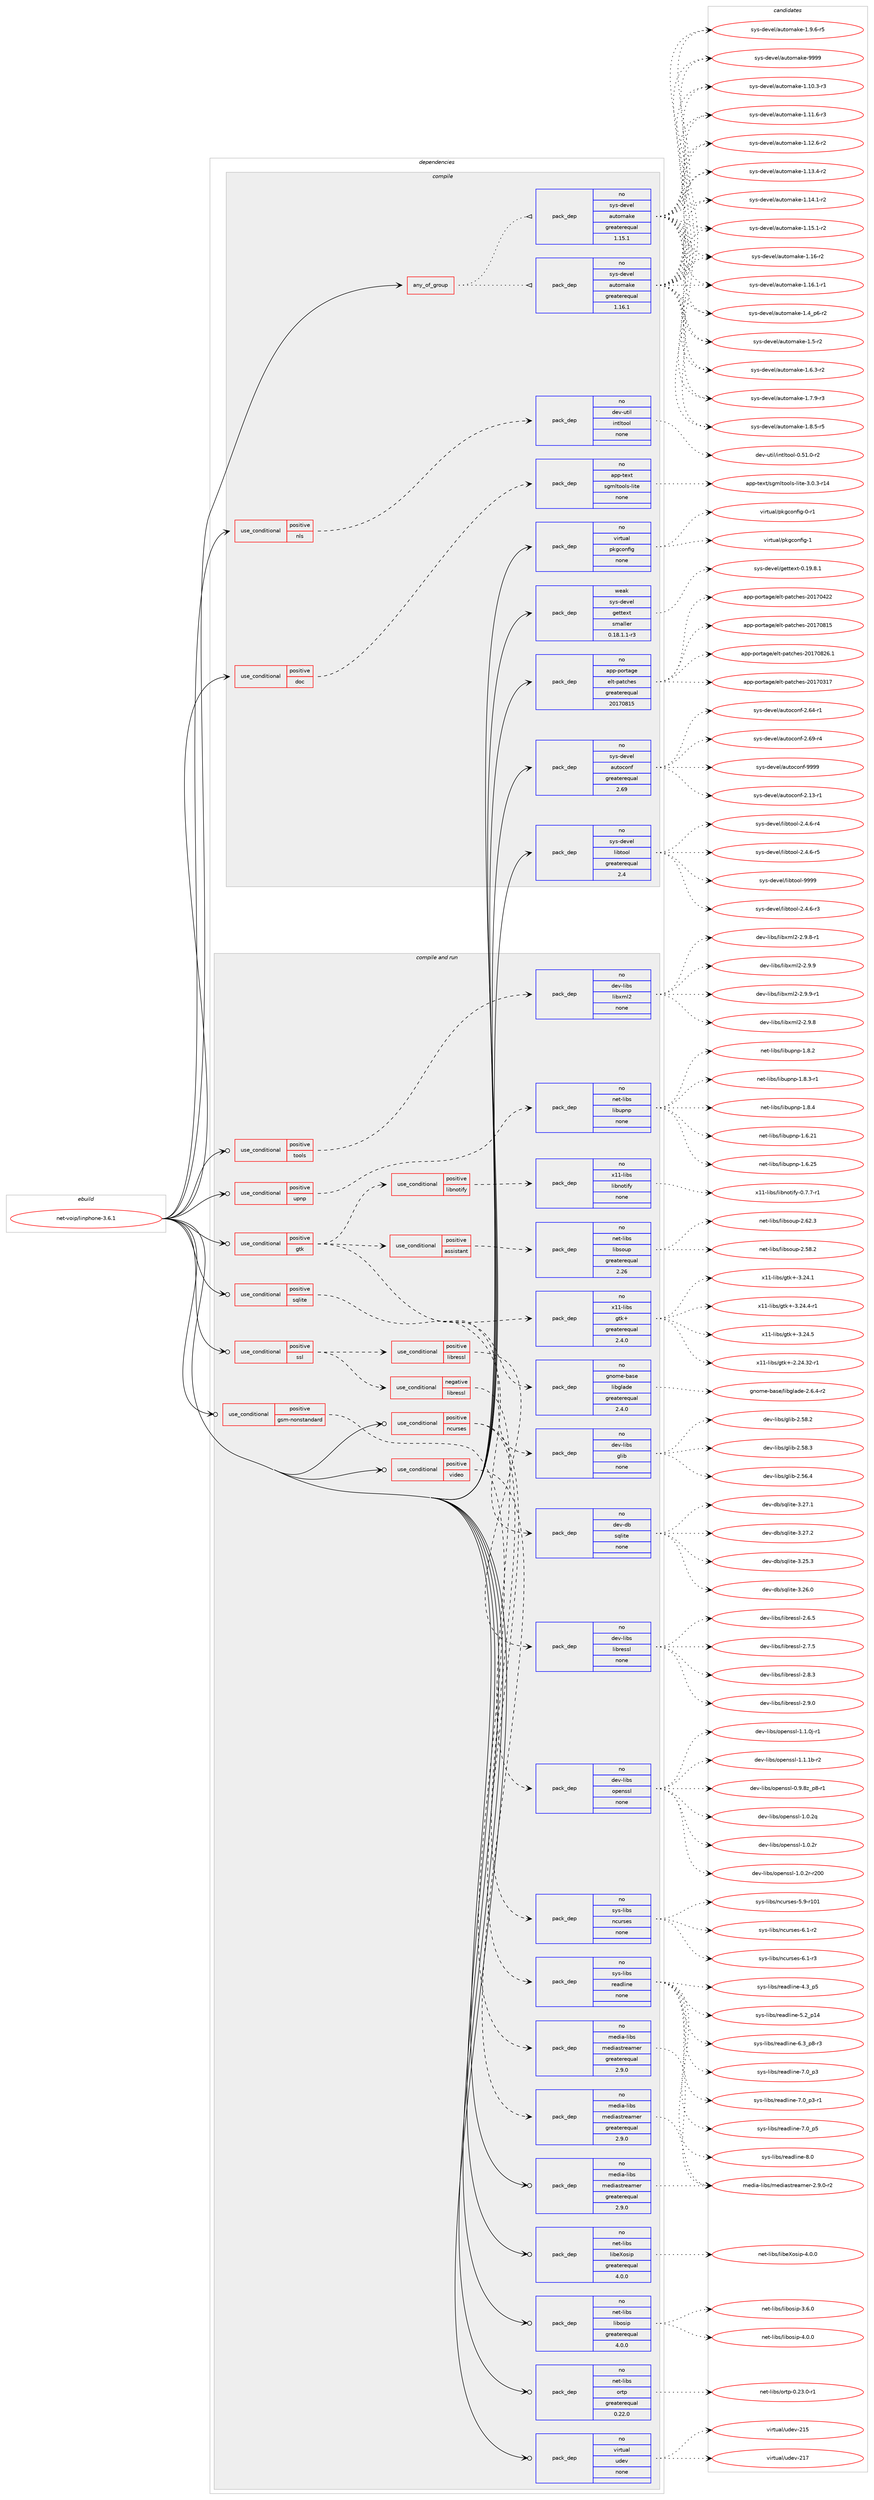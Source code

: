 digraph prolog {

# *************
# Graph options
# *************

newrank=true;
concentrate=true;
compound=true;
graph [rankdir=LR,fontname=Helvetica,fontsize=10,ranksep=1.5];#, ranksep=2.5, nodesep=0.2];
edge  [arrowhead=vee];
node  [fontname=Helvetica,fontsize=10];

# **********
# The ebuild
# **********

subgraph cluster_leftcol {
color=gray;
rank=same;
label=<<i>ebuild</i>>;
id [label="net-voip/linphone-3.6.1", color=red, width=4, href="../net-voip/linphone-3.6.1.svg"];
}

# ****************
# The dependencies
# ****************

subgraph cluster_midcol {
color=gray;
label=<<i>dependencies</i>>;
subgraph cluster_compile {
fillcolor="#eeeeee";
style=filled;
label=<<i>compile</i>>;
subgraph any26611 {
dependency1678112 [label=<<TABLE BORDER="0" CELLBORDER="1" CELLSPACING="0" CELLPADDING="4"><TR><TD CELLPADDING="10">any_of_group</TD></TR></TABLE>>, shape=none, color=red];subgraph pack1200004 {
dependency1678113 [label=<<TABLE BORDER="0" CELLBORDER="1" CELLSPACING="0" CELLPADDING="4" WIDTH="220"><TR><TD ROWSPAN="6" CELLPADDING="30">pack_dep</TD></TR><TR><TD WIDTH="110">no</TD></TR><TR><TD>sys-devel</TD></TR><TR><TD>automake</TD></TR><TR><TD>greaterequal</TD></TR><TR><TD>1.16.1</TD></TR></TABLE>>, shape=none, color=blue];
}
dependency1678112:e -> dependency1678113:w [weight=20,style="dotted",arrowhead="oinv"];
subgraph pack1200005 {
dependency1678114 [label=<<TABLE BORDER="0" CELLBORDER="1" CELLSPACING="0" CELLPADDING="4" WIDTH="220"><TR><TD ROWSPAN="6" CELLPADDING="30">pack_dep</TD></TR><TR><TD WIDTH="110">no</TD></TR><TR><TD>sys-devel</TD></TR><TR><TD>automake</TD></TR><TR><TD>greaterequal</TD></TR><TR><TD>1.15.1</TD></TR></TABLE>>, shape=none, color=blue];
}
dependency1678112:e -> dependency1678114:w [weight=20,style="dotted",arrowhead="oinv"];
}
id:e -> dependency1678112:w [weight=20,style="solid",arrowhead="vee"];
subgraph cond450664 {
dependency1678115 [label=<<TABLE BORDER="0" CELLBORDER="1" CELLSPACING="0" CELLPADDING="4"><TR><TD ROWSPAN="3" CELLPADDING="10">use_conditional</TD></TR><TR><TD>positive</TD></TR><TR><TD>doc</TD></TR></TABLE>>, shape=none, color=red];
subgraph pack1200006 {
dependency1678116 [label=<<TABLE BORDER="0" CELLBORDER="1" CELLSPACING="0" CELLPADDING="4" WIDTH="220"><TR><TD ROWSPAN="6" CELLPADDING="30">pack_dep</TD></TR><TR><TD WIDTH="110">no</TD></TR><TR><TD>app-text</TD></TR><TR><TD>sgmltools-lite</TD></TR><TR><TD>none</TD></TR><TR><TD></TD></TR></TABLE>>, shape=none, color=blue];
}
dependency1678115:e -> dependency1678116:w [weight=20,style="dashed",arrowhead="vee"];
}
id:e -> dependency1678115:w [weight=20,style="solid",arrowhead="vee"];
subgraph cond450665 {
dependency1678117 [label=<<TABLE BORDER="0" CELLBORDER="1" CELLSPACING="0" CELLPADDING="4"><TR><TD ROWSPAN="3" CELLPADDING="10">use_conditional</TD></TR><TR><TD>positive</TD></TR><TR><TD>nls</TD></TR></TABLE>>, shape=none, color=red];
subgraph pack1200007 {
dependency1678118 [label=<<TABLE BORDER="0" CELLBORDER="1" CELLSPACING="0" CELLPADDING="4" WIDTH="220"><TR><TD ROWSPAN="6" CELLPADDING="30">pack_dep</TD></TR><TR><TD WIDTH="110">no</TD></TR><TR><TD>dev-util</TD></TR><TR><TD>intltool</TD></TR><TR><TD>none</TD></TR><TR><TD></TD></TR></TABLE>>, shape=none, color=blue];
}
dependency1678117:e -> dependency1678118:w [weight=20,style="dashed",arrowhead="vee"];
}
id:e -> dependency1678117:w [weight=20,style="solid",arrowhead="vee"];
subgraph pack1200008 {
dependency1678119 [label=<<TABLE BORDER="0" CELLBORDER="1" CELLSPACING="0" CELLPADDING="4" WIDTH="220"><TR><TD ROWSPAN="6" CELLPADDING="30">pack_dep</TD></TR><TR><TD WIDTH="110">no</TD></TR><TR><TD>app-portage</TD></TR><TR><TD>elt-patches</TD></TR><TR><TD>greaterequal</TD></TR><TR><TD>20170815</TD></TR></TABLE>>, shape=none, color=blue];
}
id:e -> dependency1678119:w [weight=20,style="solid",arrowhead="vee"];
subgraph pack1200009 {
dependency1678120 [label=<<TABLE BORDER="0" CELLBORDER="1" CELLSPACING="0" CELLPADDING="4" WIDTH="220"><TR><TD ROWSPAN="6" CELLPADDING="30">pack_dep</TD></TR><TR><TD WIDTH="110">no</TD></TR><TR><TD>sys-devel</TD></TR><TR><TD>autoconf</TD></TR><TR><TD>greaterequal</TD></TR><TR><TD>2.69</TD></TR></TABLE>>, shape=none, color=blue];
}
id:e -> dependency1678120:w [weight=20,style="solid",arrowhead="vee"];
subgraph pack1200010 {
dependency1678121 [label=<<TABLE BORDER="0" CELLBORDER="1" CELLSPACING="0" CELLPADDING="4" WIDTH="220"><TR><TD ROWSPAN="6" CELLPADDING="30">pack_dep</TD></TR><TR><TD WIDTH="110">no</TD></TR><TR><TD>sys-devel</TD></TR><TR><TD>libtool</TD></TR><TR><TD>greaterequal</TD></TR><TR><TD>2.4</TD></TR></TABLE>>, shape=none, color=blue];
}
id:e -> dependency1678121:w [weight=20,style="solid",arrowhead="vee"];
subgraph pack1200011 {
dependency1678122 [label=<<TABLE BORDER="0" CELLBORDER="1" CELLSPACING="0" CELLPADDING="4" WIDTH="220"><TR><TD ROWSPAN="6" CELLPADDING="30">pack_dep</TD></TR><TR><TD WIDTH="110">no</TD></TR><TR><TD>virtual</TD></TR><TR><TD>pkgconfig</TD></TR><TR><TD>none</TD></TR><TR><TD></TD></TR></TABLE>>, shape=none, color=blue];
}
id:e -> dependency1678122:w [weight=20,style="solid",arrowhead="vee"];
subgraph pack1200012 {
dependency1678123 [label=<<TABLE BORDER="0" CELLBORDER="1" CELLSPACING="0" CELLPADDING="4" WIDTH="220"><TR><TD ROWSPAN="6" CELLPADDING="30">pack_dep</TD></TR><TR><TD WIDTH="110">weak</TD></TR><TR><TD>sys-devel</TD></TR><TR><TD>gettext</TD></TR><TR><TD>smaller</TD></TR><TR><TD>0.18.1.1-r3</TD></TR></TABLE>>, shape=none, color=blue];
}
id:e -> dependency1678123:w [weight=20,style="solid",arrowhead="vee"];
}
subgraph cluster_compileandrun {
fillcolor="#eeeeee";
style=filled;
label=<<i>compile and run</i>>;
subgraph cond450666 {
dependency1678124 [label=<<TABLE BORDER="0" CELLBORDER="1" CELLSPACING="0" CELLPADDING="4"><TR><TD ROWSPAN="3" CELLPADDING="10">use_conditional</TD></TR><TR><TD>positive</TD></TR><TR><TD>gsm-nonstandard</TD></TR></TABLE>>, shape=none, color=red];
subgraph pack1200013 {
dependency1678125 [label=<<TABLE BORDER="0" CELLBORDER="1" CELLSPACING="0" CELLPADDING="4" WIDTH="220"><TR><TD ROWSPAN="6" CELLPADDING="30">pack_dep</TD></TR><TR><TD WIDTH="110">no</TD></TR><TR><TD>media-libs</TD></TR><TR><TD>mediastreamer</TD></TR><TR><TD>greaterequal</TD></TR><TR><TD>2.9.0</TD></TR></TABLE>>, shape=none, color=blue];
}
dependency1678124:e -> dependency1678125:w [weight=20,style="dashed",arrowhead="vee"];
}
id:e -> dependency1678124:w [weight=20,style="solid",arrowhead="odotvee"];
subgraph cond450667 {
dependency1678126 [label=<<TABLE BORDER="0" CELLBORDER="1" CELLSPACING="0" CELLPADDING="4"><TR><TD ROWSPAN="3" CELLPADDING="10">use_conditional</TD></TR><TR><TD>positive</TD></TR><TR><TD>gtk</TD></TR></TABLE>>, shape=none, color=red];
subgraph pack1200014 {
dependency1678127 [label=<<TABLE BORDER="0" CELLBORDER="1" CELLSPACING="0" CELLPADDING="4" WIDTH="220"><TR><TD ROWSPAN="6" CELLPADDING="30">pack_dep</TD></TR><TR><TD WIDTH="110">no</TD></TR><TR><TD>dev-libs</TD></TR><TR><TD>glib</TD></TR><TR><TD>none</TD></TR><TR><TD></TD></TR></TABLE>>, shape=none, color=blue];
}
dependency1678126:e -> dependency1678127:w [weight=20,style="dashed",arrowhead="vee"];
subgraph pack1200015 {
dependency1678128 [label=<<TABLE BORDER="0" CELLBORDER="1" CELLSPACING="0" CELLPADDING="4" WIDTH="220"><TR><TD ROWSPAN="6" CELLPADDING="30">pack_dep</TD></TR><TR><TD WIDTH="110">no</TD></TR><TR><TD>gnome-base</TD></TR><TR><TD>libglade</TD></TR><TR><TD>greaterequal</TD></TR><TR><TD>2.4.0</TD></TR></TABLE>>, shape=none, color=blue];
}
dependency1678126:e -> dependency1678128:w [weight=20,style="dashed",arrowhead="vee"];
subgraph pack1200016 {
dependency1678129 [label=<<TABLE BORDER="0" CELLBORDER="1" CELLSPACING="0" CELLPADDING="4" WIDTH="220"><TR><TD ROWSPAN="6" CELLPADDING="30">pack_dep</TD></TR><TR><TD WIDTH="110">no</TD></TR><TR><TD>x11-libs</TD></TR><TR><TD>gtk+</TD></TR><TR><TD>greaterequal</TD></TR><TR><TD>2.4.0</TD></TR></TABLE>>, shape=none, color=blue];
}
dependency1678126:e -> dependency1678129:w [weight=20,style="dashed",arrowhead="vee"];
subgraph cond450668 {
dependency1678130 [label=<<TABLE BORDER="0" CELLBORDER="1" CELLSPACING="0" CELLPADDING="4"><TR><TD ROWSPAN="3" CELLPADDING="10">use_conditional</TD></TR><TR><TD>positive</TD></TR><TR><TD>assistant</TD></TR></TABLE>>, shape=none, color=red];
subgraph pack1200017 {
dependency1678131 [label=<<TABLE BORDER="0" CELLBORDER="1" CELLSPACING="0" CELLPADDING="4" WIDTH="220"><TR><TD ROWSPAN="6" CELLPADDING="30">pack_dep</TD></TR><TR><TD WIDTH="110">no</TD></TR><TR><TD>net-libs</TD></TR><TR><TD>libsoup</TD></TR><TR><TD>greaterequal</TD></TR><TR><TD>2.26</TD></TR></TABLE>>, shape=none, color=blue];
}
dependency1678130:e -> dependency1678131:w [weight=20,style="dashed",arrowhead="vee"];
}
dependency1678126:e -> dependency1678130:w [weight=20,style="dashed",arrowhead="vee"];
subgraph cond450669 {
dependency1678132 [label=<<TABLE BORDER="0" CELLBORDER="1" CELLSPACING="0" CELLPADDING="4"><TR><TD ROWSPAN="3" CELLPADDING="10">use_conditional</TD></TR><TR><TD>positive</TD></TR><TR><TD>libnotify</TD></TR></TABLE>>, shape=none, color=red];
subgraph pack1200018 {
dependency1678133 [label=<<TABLE BORDER="0" CELLBORDER="1" CELLSPACING="0" CELLPADDING="4" WIDTH="220"><TR><TD ROWSPAN="6" CELLPADDING="30">pack_dep</TD></TR><TR><TD WIDTH="110">no</TD></TR><TR><TD>x11-libs</TD></TR><TR><TD>libnotify</TD></TR><TR><TD>none</TD></TR><TR><TD></TD></TR></TABLE>>, shape=none, color=blue];
}
dependency1678132:e -> dependency1678133:w [weight=20,style="dashed",arrowhead="vee"];
}
dependency1678126:e -> dependency1678132:w [weight=20,style="dashed",arrowhead="vee"];
}
id:e -> dependency1678126:w [weight=20,style="solid",arrowhead="odotvee"];
subgraph cond450670 {
dependency1678134 [label=<<TABLE BORDER="0" CELLBORDER="1" CELLSPACING="0" CELLPADDING="4"><TR><TD ROWSPAN="3" CELLPADDING="10">use_conditional</TD></TR><TR><TD>positive</TD></TR><TR><TD>ncurses</TD></TR></TABLE>>, shape=none, color=red];
subgraph pack1200019 {
dependency1678135 [label=<<TABLE BORDER="0" CELLBORDER="1" CELLSPACING="0" CELLPADDING="4" WIDTH="220"><TR><TD ROWSPAN="6" CELLPADDING="30">pack_dep</TD></TR><TR><TD WIDTH="110">no</TD></TR><TR><TD>sys-libs</TD></TR><TR><TD>readline</TD></TR><TR><TD>none</TD></TR><TR><TD></TD></TR></TABLE>>, shape=none, color=blue];
}
dependency1678134:e -> dependency1678135:w [weight=20,style="dashed",arrowhead="vee"];
subgraph pack1200020 {
dependency1678136 [label=<<TABLE BORDER="0" CELLBORDER="1" CELLSPACING="0" CELLPADDING="4" WIDTH="220"><TR><TD ROWSPAN="6" CELLPADDING="30">pack_dep</TD></TR><TR><TD WIDTH="110">no</TD></TR><TR><TD>sys-libs</TD></TR><TR><TD>ncurses</TD></TR><TR><TD>none</TD></TR><TR><TD></TD></TR></TABLE>>, shape=none, color=blue];
}
dependency1678134:e -> dependency1678136:w [weight=20,style="dashed",arrowhead="vee"];
}
id:e -> dependency1678134:w [weight=20,style="solid",arrowhead="odotvee"];
subgraph cond450671 {
dependency1678137 [label=<<TABLE BORDER="0" CELLBORDER="1" CELLSPACING="0" CELLPADDING="4"><TR><TD ROWSPAN="3" CELLPADDING="10">use_conditional</TD></TR><TR><TD>positive</TD></TR><TR><TD>sqlite</TD></TR></TABLE>>, shape=none, color=red];
subgraph pack1200021 {
dependency1678138 [label=<<TABLE BORDER="0" CELLBORDER="1" CELLSPACING="0" CELLPADDING="4" WIDTH="220"><TR><TD ROWSPAN="6" CELLPADDING="30">pack_dep</TD></TR><TR><TD WIDTH="110">no</TD></TR><TR><TD>dev-db</TD></TR><TR><TD>sqlite</TD></TR><TR><TD>none</TD></TR><TR><TD></TD></TR></TABLE>>, shape=none, color=blue];
}
dependency1678137:e -> dependency1678138:w [weight=20,style="dashed",arrowhead="vee"];
}
id:e -> dependency1678137:w [weight=20,style="solid",arrowhead="odotvee"];
subgraph cond450672 {
dependency1678139 [label=<<TABLE BORDER="0" CELLBORDER="1" CELLSPACING="0" CELLPADDING="4"><TR><TD ROWSPAN="3" CELLPADDING="10">use_conditional</TD></TR><TR><TD>positive</TD></TR><TR><TD>ssl</TD></TR></TABLE>>, shape=none, color=red];
subgraph cond450673 {
dependency1678140 [label=<<TABLE BORDER="0" CELLBORDER="1" CELLSPACING="0" CELLPADDING="4"><TR><TD ROWSPAN="3" CELLPADDING="10">use_conditional</TD></TR><TR><TD>positive</TD></TR><TR><TD>libressl</TD></TR></TABLE>>, shape=none, color=red];
subgraph pack1200022 {
dependency1678141 [label=<<TABLE BORDER="0" CELLBORDER="1" CELLSPACING="0" CELLPADDING="4" WIDTH="220"><TR><TD ROWSPAN="6" CELLPADDING="30">pack_dep</TD></TR><TR><TD WIDTH="110">no</TD></TR><TR><TD>dev-libs</TD></TR><TR><TD>libressl</TD></TR><TR><TD>none</TD></TR><TR><TD></TD></TR></TABLE>>, shape=none, color=blue];
}
dependency1678140:e -> dependency1678141:w [weight=20,style="dashed",arrowhead="vee"];
}
dependency1678139:e -> dependency1678140:w [weight=20,style="dashed",arrowhead="vee"];
subgraph cond450674 {
dependency1678142 [label=<<TABLE BORDER="0" CELLBORDER="1" CELLSPACING="0" CELLPADDING="4"><TR><TD ROWSPAN="3" CELLPADDING="10">use_conditional</TD></TR><TR><TD>negative</TD></TR><TR><TD>libressl</TD></TR></TABLE>>, shape=none, color=red];
subgraph pack1200023 {
dependency1678143 [label=<<TABLE BORDER="0" CELLBORDER="1" CELLSPACING="0" CELLPADDING="4" WIDTH="220"><TR><TD ROWSPAN="6" CELLPADDING="30">pack_dep</TD></TR><TR><TD WIDTH="110">no</TD></TR><TR><TD>dev-libs</TD></TR><TR><TD>openssl</TD></TR><TR><TD>none</TD></TR><TR><TD></TD></TR></TABLE>>, shape=none, color=blue];
}
dependency1678142:e -> dependency1678143:w [weight=20,style="dashed",arrowhead="vee"];
}
dependency1678139:e -> dependency1678142:w [weight=20,style="dashed",arrowhead="vee"];
}
id:e -> dependency1678139:w [weight=20,style="solid",arrowhead="odotvee"];
subgraph cond450675 {
dependency1678144 [label=<<TABLE BORDER="0" CELLBORDER="1" CELLSPACING="0" CELLPADDING="4"><TR><TD ROWSPAN="3" CELLPADDING="10">use_conditional</TD></TR><TR><TD>positive</TD></TR><TR><TD>tools</TD></TR></TABLE>>, shape=none, color=red];
subgraph pack1200024 {
dependency1678145 [label=<<TABLE BORDER="0" CELLBORDER="1" CELLSPACING="0" CELLPADDING="4" WIDTH="220"><TR><TD ROWSPAN="6" CELLPADDING="30">pack_dep</TD></TR><TR><TD WIDTH="110">no</TD></TR><TR><TD>dev-libs</TD></TR><TR><TD>libxml2</TD></TR><TR><TD>none</TD></TR><TR><TD></TD></TR></TABLE>>, shape=none, color=blue];
}
dependency1678144:e -> dependency1678145:w [weight=20,style="dashed",arrowhead="vee"];
}
id:e -> dependency1678144:w [weight=20,style="solid",arrowhead="odotvee"];
subgraph cond450676 {
dependency1678146 [label=<<TABLE BORDER="0" CELLBORDER="1" CELLSPACING="0" CELLPADDING="4"><TR><TD ROWSPAN="3" CELLPADDING="10">use_conditional</TD></TR><TR><TD>positive</TD></TR><TR><TD>upnp</TD></TR></TABLE>>, shape=none, color=red];
subgraph pack1200025 {
dependency1678147 [label=<<TABLE BORDER="0" CELLBORDER="1" CELLSPACING="0" CELLPADDING="4" WIDTH="220"><TR><TD ROWSPAN="6" CELLPADDING="30">pack_dep</TD></TR><TR><TD WIDTH="110">no</TD></TR><TR><TD>net-libs</TD></TR><TR><TD>libupnp</TD></TR><TR><TD>none</TD></TR><TR><TD></TD></TR></TABLE>>, shape=none, color=blue];
}
dependency1678146:e -> dependency1678147:w [weight=20,style="dashed",arrowhead="vee"];
}
id:e -> dependency1678146:w [weight=20,style="solid",arrowhead="odotvee"];
subgraph cond450677 {
dependency1678148 [label=<<TABLE BORDER="0" CELLBORDER="1" CELLSPACING="0" CELLPADDING="4"><TR><TD ROWSPAN="3" CELLPADDING="10">use_conditional</TD></TR><TR><TD>positive</TD></TR><TR><TD>video</TD></TR></TABLE>>, shape=none, color=red];
subgraph pack1200026 {
dependency1678149 [label=<<TABLE BORDER="0" CELLBORDER="1" CELLSPACING="0" CELLPADDING="4" WIDTH="220"><TR><TD ROWSPAN="6" CELLPADDING="30">pack_dep</TD></TR><TR><TD WIDTH="110">no</TD></TR><TR><TD>media-libs</TD></TR><TR><TD>mediastreamer</TD></TR><TR><TD>greaterequal</TD></TR><TR><TD>2.9.0</TD></TR></TABLE>>, shape=none, color=blue];
}
dependency1678148:e -> dependency1678149:w [weight=20,style="dashed",arrowhead="vee"];
}
id:e -> dependency1678148:w [weight=20,style="solid",arrowhead="odotvee"];
subgraph pack1200027 {
dependency1678150 [label=<<TABLE BORDER="0" CELLBORDER="1" CELLSPACING="0" CELLPADDING="4" WIDTH="220"><TR><TD ROWSPAN="6" CELLPADDING="30">pack_dep</TD></TR><TR><TD WIDTH="110">no</TD></TR><TR><TD>media-libs</TD></TR><TR><TD>mediastreamer</TD></TR><TR><TD>greaterequal</TD></TR><TR><TD>2.9.0</TD></TR></TABLE>>, shape=none, color=blue];
}
id:e -> dependency1678150:w [weight=20,style="solid",arrowhead="odotvee"];
subgraph pack1200028 {
dependency1678151 [label=<<TABLE BORDER="0" CELLBORDER="1" CELLSPACING="0" CELLPADDING="4" WIDTH="220"><TR><TD ROWSPAN="6" CELLPADDING="30">pack_dep</TD></TR><TR><TD WIDTH="110">no</TD></TR><TR><TD>net-libs</TD></TR><TR><TD>libeXosip</TD></TR><TR><TD>greaterequal</TD></TR><TR><TD>4.0.0</TD></TR></TABLE>>, shape=none, color=blue];
}
id:e -> dependency1678151:w [weight=20,style="solid",arrowhead="odotvee"];
subgraph pack1200029 {
dependency1678152 [label=<<TABLE BORDER="0" CELLBORDER="1" CELLSPACING="0" CELLPADDING="4" WIDTH="220"><TR><TD ROWSPAN="6" CELLPADDING="30">pack_dep</TD></TR><TR><TD WIDTH="110">no</TD></TR><TR><TD>net-libs</TD></TR><TR><TD>libosip</TD></TR><TR><TD>greaterequal</TD></TR><TR><TD>4.0.0</TD></TR></TABLE>>, shape=none, color=blue];
}
id:e -> dependency1678152:w [weight=20,style="solid",arrowhead="odotvee"];
subgraph pack1200030 {
dependency1678153 [label=<<TABLE BORDER="0" CELLBORDER="1" CELLSPACING="0" CELLPADDING="4" WIDTH="220"><TR><TD ROWSPAN="6" CELLPADDING="30">pack_dep</TD></TR><TR><TD WIDTH="110">no</TD></TR><TR><TD>net-libs</TD></TR><TR><TD>ortp</TD></TR><TR><TD>greaterequal</TD></TR><TR><TD>0.22.0</TD></TR></TABLE>>, shape=none, color=blue];
}
id:e -> dependency1678153:w [weight=20,style="solid",arrowhead="odotvee"];
subgraph pack1200031 {
dependency1678154 [label=<<TABLE BORDER="0" CELLBORDER="1" CELLSPACING="0" CELLPADDING="4" WIDTH="220"><TR><TD ROWSPAN="6" CELLPADDING="30">pack_dep</TD></TR><TR><TD WIDTH="110">no</TD></TR><TR><TD>virtual</TD></TR><TR><TD>udev</TD></TR><TR><TD>none</TD></TR><TR><TD></TD></TR></TABLE>>, shape=none, color=blue];
}
id:e -> dependency1678154:w [weight=20,style="solid",arrowhead="odotvee"];
}
subgraph cluster_run {
fillcolor="#eeeeee";
style=filled;
label=<<i>run</i>>;
}
}

# **************
# The candidates
# **************

subgraph cluster_choices {
rank=same;
color=gray;
label=<<i>candidates</i>>;

subgraph choice1200004 {
color=black;
nodesep=1;
choice11512111545100101118101108479711711611110997107101454946494846514511451 [label="sys-devel/automake-1.10.3-r3", color=red, width=4,href="../sys-devel/automake-1.10.3-r3.svg"];
choice11512111545100101118101108479711711611110997107101454946494946544511451 [label="sys-devel/automake-1.11.6-r3", color=red, width=4,href="../sys-devel/automake-1.11.6-r3.svg"];
choice11512111545100101118101108479711711611110997107101454946495046544511450 [label="sys-devel/automake-1.12.6-r2", color=red, width=4,href="../sys-devel/automake-1.12.6-r2.svg"];
choice11512111545100101118101108479711711611110997107101454946495146524511450 [label="sys-devel/automake-1.13.4-r2", color=red, width=4,href="../sys-devel/automake-1.13.4-r2.svg"];
choice11512111545100101118101108479711711611110997107101454946495246494511450 [label="sys-devel/automake-1.14.1-r2", color=red, width=4,href="../sys-devel/automake-1.14.1-r2.svg"];
choice11512111545100101118101108479711711611110997107101454946495346494511450 [label="sys-devel/automake-1.15.1-r2", color=red, width=4,href="../sys-devel/automake-1.15.1-r2.svg"];
choice1151211154510010111810110847971171161111099710710145494649544511450 [label="sys-devel/automake-1.16-r2", color=red, width=4,href="../sys-devel/automake-1.16-r2.svg"];
choice11512111545100101118101108479711711611110997107101454946495446494511449 [label="sys-devel/automake-1.16.1-r1", color=red, width=4,href="../sys-devel/automake-1.16.1-r1.svg"];
choice115121115451001011181011084797117116111109971071014549465295112544511450 [label="sys-devel/automake-1.4_p6-r2", color=red, width=4,href="../sys-devel/automake-1.4_p6-r2.svg"];
choice11512111545100101118101108479711711611110997107101454946534511450 [label="sys-devel/automake-1.5-r2", color=red, width=4,href="../sys-devel/automake-1.5-r2.svg"];
choice115121115451001011181011084797117116111109971071014549465446514511450 [label="sys-devel/automake-1.6.3-r2", color=red, width=4,href="../sys-devel/automake-1.6.3-r2.svg"];
choice115121115451001011181011084797117116111109971071014549465546574511451 [label="sys-devel/automake-1.7.9-r3", color=red, width=4,href="../sys-devel/automake-1.7.9-r3.svg"];
choice115121115451001011181011084797117116111109971071014549465646534511453 [label="sys-devel/automake-1.8.5-r5", color=red, width=4,href="../sys-devel/automake-1.8.5-r5.svg"];
choice115121115451001011181011084797117116111109971071014549465746544511453 [label="sys-devel/automake-1.9.6-r5", color=red, width=4,href="../sys-devel/automake-1.9.6-r5.svg"];
choice115121115451001011181011084797117116111109971071014557575757 [label="sys-devel/automake-9999", color=red, width=4,href="../sys-devel/automake-9999.svg"];
dependency1678113:e -> choice11512111545100101118101108479711711611110997107101454946494846514511451:w [style=dotted,weight="100"];
dependency1678113:e -> choice11512111545100101118101108479711711611110997107101454946494946544511451:w [style=dotted,weight="100"];
dependency1678113:e -> choice11512111545100101118101108479711711611110997107101454946495046544511450:w [style=dotted,weight="100"];
dependency1678113:e -> choice11512111545100101118101108479711711611110997107101454946495146524511450:w [style=dotted,weight="100"];
dependency1678113:e -> choice11512111545100101118101108479711711611110997107101454946495246494511450:w [style=dotted,weight="100"];
dependency1678113:e -> choice11512111545100101118101108479711711611110997107101454946495346494511450:w [style=dotted,weight="100"];
dependency1678113:e -> choice1151211154510010111810110847971171161111099710710145494649544511450:w [style=dotted,weight="100"];
dependency1678113:e -> choice11512111545100101118101108479711711611110997107101454946495446494511449:w [style=dotted,weight="100"];
dependency1678113:e -> choice115121115451001011181011084797117116111109971071014549465295112544511450:w [style=dotted,weight="100"];
dependency1678113:e -> choice11512111545100101118101108479711711611110997107101454946534511450:w [style=dotted,weight="100"];
dependency1678113:e -> choice115121115451001011181011084797117116111109971071014549465446514511450:w [style=dotted,weight="100"];
dependency1678113:e -> choice115121115451001011181011084797117116111109971071014549465546574511451:w [style=dotted,weight="100"];
dependency1678113:e -> choice115121115451001011181011084797117116111109971071014549465646534511453:w [style=dotted,weight="100"];
dependency1678113:e -> choice115121115451001011181011084797117116111109971071014549465746544511453:w [style=dotted,weight="100"];
dependency1678113:e -> choice115121115451001011181011084797117116111109971071014557575757:w [style=dotted,weight="100"];
}
subgraph choice1200005 {
color=black;
nodesep=1;
choice11512111545100101118101108479711711611110997107101454946494846514511451 [label="sys-devel/automake-1.10.3-r3", color=red, width=4,href="../sys-devel/automake-1.10.3-r3.svg"];
choice11512111545100101118101108479711711611110997107101454946494946544511451 [label="sys-devel/automake-1.11.6-r3", color=red, width=4,href="../sys-devel/automake-1.11.6-r3.svg"];
choice11512111545100101118101108479711711611110997107101454946495046544511450 [label="sys-devel/automake-1.12.6-r2", color=red, width=4,href="../sys-devel/automake-1.12.6-r2.svg"];
choice11512111545100101118101108479711711611110997107101454946495146524511450 [label="sys-devel/automake-1.13.4-r2", color=red, width=4,href="../sys-devel/automake-1.13.4-r2.svg"];
choice11512111545100101118101108479711711611110997107101454946495246494511450 [label="sys-devel/automake-1.14.1-r2", color=red, width=4,href="../sys-devel/automake-1.14.1-r2.svg"];
choice11512111545100101118101108479711711611110997107101454946495346494511450 [label="sys-devel/automake-1.15.1-r2", color=red, width=4,href="../sys-devel/automake-1.15.1-r2.svg"];
choice1151211154510010111810110847971171161111099710710145494649544511450 [label="sys-devel/automake-1.16-r2", color=red, width=4,href="../sys-devel/automake-1.16-r2.svg"];
choice11512111545100101118101108479711711611110997107101454946495446494511449 [label="sys-devel/automake-1.16.1-r1", color=red, width=4,href="../sys-devel/automake-1.16.1-r1.svg"];
choice115121115451001011181011084797117116111109971071014549465295112544511450 [label="sys-devel/automake-1.4_p6-r2", color=red, width=4,href="../sys-devel/automake-1.4_p6-r2.svg"];
choice11512111545100101118101108479711711611110997107101454946534511450 [label="sys-devel/automake-1.5-r2", color=red, width=4,href="../sys-devel/automake-1.5-r2.svg"];
choice115121115451001011181011084797117116111109971071014549465446514511450 [label="sys-devel/automake-1.6.3-r2", color=red, width=4,href="../sys-devel/automake-1.6.3-r2.svg"];
choice115121115451001011181011084797117116111109971071014549465546574511451 [label="sys-devel/automake-1.7.9-r3", color=red, width=4,href="../sys-devel/automake-1.7.9-r3.svg"];
choice115121115451001011181011084797117116111109971071014549465646534511453 [label="sys-devel/automake-1.8.5-r5", color=red, width=4,href="../sys-devel/automake-1.8.5-r5.svg"];
choice115121115451001011181011084797117116111109971071014549465746544511453 [label="sys-devel/automake-1.9.6-r5", color=red, width=4,href="../sys-devel/automake-1.9.6-r5.svg"];
choice115121115451001011181011084797117116111109971071014557575757 [label="sys-devel/automake-9999", color=red, width=4,href="../sys-devel/automake-9999.svg"];
dependency1678114:e -> choice11512111545100101118101108479711711611110997107101454946494846514511451:w [style=dotted,weight="100"];
dependency1678114:e -> choice11512111545100101118101108479711711611110997107101454946494946544511451:w [style=dotted,weight="100"];
dependency1678114:e -> choice11512111545100101118101108479711711611110997107101454946495046544511450:w [style=dotted,weight="100"];
dependency1678114:e -> choice11512111545100101118101108479711711611110997107101454946495146524511450:w [style=dotted,weight="100"];
dependency1678114:e -> choice11512111545100101118101108479711711611110997107101454946495246494511450:w [style=dotted,weight="100"];
dependency1678114:e -> choice11512111545100101118101108479711711611110997107101454946495346494511450:w [style=dotted,weight="100"];
dependency1678114:e -> choice1151211154510010111810110847971171161111099710710145494649544511450:w [style=dotted,weight="100"];
dependency1678114:e -> choice11512111545100101118101108479711711611110997107101454946495446494511449:w [style=dotted,weight="100"];
dependency1678114:e -> choice115121115451001011181011084797117116111109971071014549465295112544511450:w [style=dotted,weight="100"];
dependency1678114:e -> choice11512111545100101118101108479711711611110997107101454946534511450:w [style=dotted,weight="100"];
dependency1678114:e -> choice115121115451001011181011084797117116111109971071014549465446514511450:w [style=dotted,weight="100"];
dependency1678114:e -> choice115121115451001011181011084797117116111109971071014549465546574511451:w [style=dotted,weight="100"];
dependency1678114:e -> choice115121115451001011181011084797117116111109971071014549465646534511453:w [style=dotted,weight="100"];
dependency1678114:e -> choice115121115451001011181011084797117116111109971071014549465746544511453:w [style=dotted,weight="100"];
dependency1678114:e -> choice115121115451001011181011084797117116111109971071014557575757:w [style=dotted,weight="100"];
}
subgraph choice1200006 {
color=black;
nodesep=1;
choice97112112451161011201164711510310910811611111110811545108105116101455146484651451144952 [label="app-text/sgmltools-lite-3.0.3-r14", color=red, width=4,href="../app-text/sgmltools-lite-3.0.3-r14.svg"];
dependency1678116:e -> choice97112112451161011201164711510310910811611111110811545108105116101455146484651451144952:w [style=dotted,weight="100"];
}
subgraph choice1200007 {
color=black;
nodesep=1;
choice1001011184511711610510847105110116108116111111108454846534946484511450 [label="dev-util/intltool-0.51.0-r2", color=red, width=4,href="../dev-util/intltool-0.51.0-r2.svg"];
dependency1678118:e -> choice1001011184511711610510847105110116108116111111108454846534946484511450:w [style=dotted,weight="100"];
}
subgraph choice1200008 {
color=black;
nodesep=1;
choice97112112451121111141169710310147101108116451129711699104101115455048495548514955 [label="app-portage/elt-patches-20170317", color=red, width=4,href="../app-portage/elt-patches-20170317.svg"];
choice97112112451121111141169710310147101108116451129711699104101115455048495548525050 [label="app-portage/elt-patches-20170422", color=red, width=4,href="../app-portage/elt-patches-20170422.svg"];
choice97112112451121111141169710310147101108116451129711699104101115455048495548564953 [label="app-portage/elt-patches-20170815", color=red, width=4,href="../app-portage/elt-patches-20170815.svg"];
choice971121124511211111411697103101471011081164511297116991041011154550484955485650544649 [label="app-portage/elt-patches-20170826.1", color=red, width=4,href="../app-portage/elt-patches-20170826.1.svg"];
dependency1678119:e -> choice97112112451121111141169710310147101108116451129711699104101115455048495548514955:w [style=dotted,weight="100"];
dependency1678119:e -> choice97112112451121111141169710310147101108116451129711699104101115455048495548525050:w [style=dotted,weight="100"];
dependency1678119:e -> choice97112112451121111141169710310147101108116451129711699104101115455048495548564953:w [style=dotted,weight="100"];
dependency1678119:e -> choice971121124511211111411697103101471011081164511297116991041011154550484955485650544649:w [style=dotted,weight="100"];
}
subgraph choice1200009 {
color=black;
nodesep=1;
choice1151211154510010111810110847971171161119911111010245504649514511449 [label="sys-devel/autoconf-2.13-r1", color=red, width=4,href="../sys-devel/autoconf-2.13-r1.svg"];
choice1151211154510010111810110847971171161119911111010245504654524511449 [label="sys-devel/autoconf-2.64-r1", color=red, width=4,href="../sys-devel/autoconf-2.64-r1.svg"];
choice1151211154510010111810110847971171161119911111010245504654574511452 [label="sys-devel/autoconf-2.69-r4", color=red, width=4,href="../sys-devel/autoconf-2.69-r4.svg"];
choice115121115451001011181011084797117116111991111101024557575757 [label="sys-devel/autoconf-9999", color=red, width=4,href="../sys-devel/autoconf-9999.svg"];
dependency1678120:e -> choice1151211154510010111810110847971171161119911111010245504649514511449:w [style=dotted,weight="100"];
dependency1678120:e -> choice1151211154510010111810110847971171161119911111010245504654524511449:w [style=dotted,weight="100"];
dependency1678120:e -> choice1151211154510010111810110847971171161119911111010245504654574511452:w [style=dotted,weight="100"];
dependency1678120:e -> choice115121115451001011181011084797117116111991111101024557575757:w [style=dotted,weight="100"];
}
subgraph choice1200010 {
color=black;
nodesep=1;
choice1151211154510010111810110847108105981161111111084550465246544511451 [label="sys-devel/libtool-2.4.6-r3", color=red, width=4,href="../sys-devel/libtool-2.4.6-r3.svg"];
choice1151211154510010111810110847108105981161111111084550465246544511452 [label="sys-devel/libtool-2.4.6-r4", color=red, width=4,href="../sys-devel/libtool-2.4.6-r4.svg"];
choice1151211154510010111810110847108105981161111111084550465246544511453 [label="sys-devel/libtool-2.4.6-r5", color=red, width=4,href="../sys-devel/libtool-2.4.6-r5.svg"];
choice1151211154510010111810110847108105981161111111084557575757 [label="sys-devel/libtool-9999", color=red, width=4,href="../sys-devel/libtool-9999.svg"];
dependency1678121:e -> choice1151211154510010111810110847108105981161111111084550465246544511451:w [style=dotted,weight="100"];
dependency1678121:e -> choice1151211154510010111810110847108105981161111111084550465246544511452:w [style=dotted,weight="100"];
dependency1678121:e -> choice1151211154510010111810110847108105981161111111084550465246544511453:w [style=dotted,weight="100"];
dependency1678121:e -> choice1151211154510010111810110847108105981161111111084557575757:w [style=dotted,weight="100"];
}
subgraph choice1200011 {
color=black;
nodesep=1;
choice11810511411611797108471121071039911111010210510345484511449 [label="virtual/pkgconfig-0-r1", color=red, width=4,href="../virtual/pkgconfig-0-r1.svg"];
choice1181051141161179710847112107103991111101021051034549 [label="virtual/pkgconfig-1", color=red, width=4,href="../virtual/pkgconfig-1.svg"];
dependency1678122:e -> choice11810511411611797108471121071039911111010210510345484511449:w [style=dotted,weight="100"];
dependency1678122:e -> choice1181051141161179710847112107103991111101021051034549:w [style=dotted,weight="100"];
}
subgraph choice1200012 {
color=black;
nodesep=1;
choice1151211154510010111810110847103101116116101120116454846495746564649 [label="sys-devel/gettext-0.19.8.1", color=red, width=4,href="../sys-devel/gettext-0.19.8.1.svg"];
dependency1678123:e -> choice1151211154510010111810110847103101116116101120116454846495746564649:w [style=dotted,weight="100"];
}
subgraph choice1200013 {
color=black;
nodesep=1;
choice1091011001059745108105981154710910110010597115116114101971091011144550465746484511450 [label="media-libs/mediastreamer-2.9.0-r2", color=red, width=4,href="../media-libs/mediastreamer-2.9.0-r2.svg"];
dependency1678125:e -> choice1091011001059745108105981154710910110010597115116114101971091011144550465746484511450:w [style=dotted,weight="100"];
}
subgraph choice1200014 {
color=black;
nodesep=1;
choice1001011184510810598115471031081059845504653544652 [label="dev-libs/glib-2.56.4", color=red, width=4,href="../dev-libs/glib-2.56.4.svg"];
choice1001011184510810598115471031081059845504653564650 [label="dev-libs/glib-2.58.2", color=red, width=4,href="../dev-libs/glib-2.58.2.svg"];
choice1001011184510810598115471031081059845504653564651 [label="dev-libs/glib-2.58.3", color=red, width=4,href="../dev-libs/glib-2.58.3.svg"];
dependency1678127:e -> choice1001011184510810598115471031081059845504653544652:w [style=dotted,weight="100"];
dependency1678127:e -> choice1001011184510810598115471031081059845504653564650:w [style=dotted,weight="100"];
dependency1678127:e -> choice1001011184510810598115471031081059845504653564651:w [style=dotted,weight="100"];
}
subgraph choice1200015 {
color=black;
nodesep=1;
choice1031101111091014598971151014710810598103108971001014550465446524511450 [label="gnome-base/libglade-2.6.4-r2", color=red, width=4,href="../gnome-base/libglade-2.6.4-r2.svg"];
dependency1678128:e -> choice1031101111091014598971151014710810598103108971001014550465446524511450:w [style=dotted,weight="100"];
}
subgraph choice1200016 {
color=black;
nodesep=1;
choice12049494510810598115471031161074345504650524651504511449 [label="x11-libs/gtk+-2.24.32-r1", color=red, width=4,href="../x11-libs/gtk+-2.24.32-r1.svg"];
choice12049494510810598115471031161074345514650524649 [label="x11-libs/gtk+-3.24.1", color=red, width=4,href="../x11-libs/gtk+-3.24.1.svg"];
choice120494945108105981154710311610743455146505246524511449 [label="x11-libs/gtk+-3.24.4-r1", color=red, width=4,href="../x11-libs/gtk+-3.24.4-r1.svg"];
choice12049494510810598115471031161074345514650524653 [label="x11-libs/gtk+-3.24.5", color=red, width=4,href="../x11-libs/gtk+-3.24.5.svg"];
dependency1678129:e -> choice12049494510810598115471031161074345504650524651504511449:w [style=dotted,weight="100"];
dependency1678129:e -> choice12049494510810598115471031161074345514650524649:w [style=dotted,weight="100"];
dependency1678129:e -> choice120494945108105981154710311610743455146505246524511449:w [style=dotted,weight="100"];
dependency1678129:e -> choice12049494510810598115471031161074345514650524653:w [style=dotted,weight="100"];
}
subgraph choice1200017 {
color=black;
nodesep=1;
choice1101011164510810598115471081059811511111711245504653564650 [label="net-libs/libsoup-2.58.2", color=red, width=4,href="../net-libs/libsoup-2.58.2.svg"];
choice1101011164510810598115471081059811511111711245504654504651 [label="net-libs/libsoup-2.62.3", color=red, width=4,href="../net-libs/libsoup-2.62.3.svg"];
dependency1678131:e -> choice1101011164510810598115471081059811511111711245504653564650:w [style=dotted,weight="100"];
dependency1678131:e -> choice1101011164510810598115471081059811511111711245504654504651:w [style=dotted,weight="100"];
}
subgraph choice1200018 {
color=black;
nodesep=1;
choice1204949451081059811547108105981101111161051021214548465546554511449 [label="x11-libs/libnotify-0.7.7-r1", color=red, width=4,href="../x11-libs/libnotify-0.7.7-r1.svg"];
dependency1678133:e -> choice1204949451081059811547108105981101111161051021214548465546554511449:w [style=dotted,weight="100"];
}
subgraph choice1200019 {
color=black;
nodesep=1;
choice11512111545108105981154711410197100108105110101455246519511253 [label="sys-libs/readline-4.3_p5", color=red, width=4,href="../sys-libs/readline-4.3_p5.svg"];
choice1151211154510810598115471141019710010810511010145534650951124952 [label="sys-libs/readline-5.2_p14", color=red, width=4,href="../sys-libs/readline-5.2_p14.svg"];
choice115121115451081059811547114101971001081051101014554465195112564511451 [label="sys-libs/readline-6.3_p8-r3", color=red, width=4,href="../sys-libs/readline-6.3_p8-r3.svg"];
choice11512111545108105981154711410197100108105110101455546489511251 [label="sys-libs/readline-7.0_p3", color=red, width=4,href="../sys-libs/readline-7.0_p3.svg"];
choice115121115451081059811547114101971001081051101014555464895112514511449 [label="sys-libs/readline-7.0_p3-r1", color=red, width=4,href="../sys-libs/readline-7.0_p3-r1.svg"];
choice11512111545108105981154711410197100108105110101455546489511253 [label="sys-libs/readline-7.0_p5", color=red, width=4,href="../sys-libs/readline-7.0_p5.svg"];
choice1151211154510810598115471141019710010810511010145564648 [label="sys-libs/readline-8.0", color=red, width=4,href="../sys-libs/readline-8.0.svg"];
dependency1678135:e -> choice11512111545108105981154711410197100108105110101455246519511253:w [style=dotted,weight="100"];
dependency1678135:e -> choice1151211154510810598115471141019710010810511010145534650951124952:w [style=dotted,weight="100"];
dependency1678135:e -> choice115121115451081059811547114101971001081051101014554465195112564511451:w [style=dotted,weight="100"];
dependency1678135:e -> choice11512111545108105981154711410197100108105110101455546489511251:w [style=dotted,weight="100"];
dependency1678135:e -> choice115121115451081059811547114101971001081051101014555464895112514511449:w [style=dotted,weight="100"];
dependency1678135:e -> choice11512111545108105981154711410197100108105110101455546489511253:w [style=dotted,weight="100"];
dependency1678135:e -> choice1151211154510810598115471141019710010810511010145564648:w [style=dotted,weight="100"];
}
subgraph choice1200020 {
color=black;
nodesep=1;
choice115121115451081059811547110991171141151011154553465745114494849 [label="sys-libs/ncurses-5.9-r101", color=red, width=4,href="../sys-libs/ncurses-5.9-r101.svg"];
choice11512111545108105981154711099117114115101115455446494511450 [label="sys-libs/ncurses-6.1-r2", color=red, width=4,href="../sys-libs/ncurses-6.1-r2.svg"];
choice11512111545108105981154711099117114115101115455446494511451 [label="sys-libs/ncurses-6.1-r3", color=red, width=4,href="../sys-libs/ncurses-6.1-r3.svg"];
dependency1678136:e -> choice115121115451081059811547110991171141151011154553465745114494849:w [style=dotted,weight="100"];
dependency1678136:e -> choice11512111545108105981154711099117114115101115455446494511450:w [style=dotted,weight="100"];
dependency1678136:e -> choice11512111545108105981154711099117114115101115455446494511451:w [style=dotted,weight="100"];
}
subgraph choice1200021 {
color=black;
nodesep=1;
choice10010111845100984711511310810511610145514650534651 [label="dev-db/sqlite-3.25.3", color=red, width=4,href="../dev-db/sqlite-3.25.3.svg"];
choice10010111845100984711511310810511610145514650544648 [label="dev-db/sqlite-3.26.0", color=red, width=4,href="../dev-db/sqlite-3.26.0.svg"];
choice10010111845100984711511310810511610145514650554649 [label="dev-db/sqlite-3.27.1", color=red, width=4,href="../dev-db/sqlite-3.27.1.svg"];
choice10010111845100984711511310810511610145514650554650 [label="dev-db/sqlite-3.27.2", color=red, width=4,href="../dev-db/sqlite-3.27.2.svg"];
dependency1678138:e -> choice10010111845100984711511310810511610145514650534651:w [style=dotted,weight="100"];
dependency1678138:e -> choice10010111845100984711511310810511610145514650544648:w [style=dotted,weight="100"];
dependency1678138:e -> choice10010111845100984711511310810511610145514650554649:w [style=dotted,weight="100"];
dependency1678138:e -> choice10010111845100984711511310810511610145514650554650:w [style=dotted,weight="100"];
}
subgraph choice1200022 {
color=black;
nodesep=1;
choice10010111845108105981154710810598114101115115108455046544653 [label="dev-libs/libressl-2.6.5", color=red, width=4,href="../dev-libs/libressl-2.6.5.svg"];
choice10010111845108105981154710810598114101115115108455046554653 [label="dev-libs/libressl-2.7.5", color=red, width=4,href="../dev-libs/libressl-2.7.5.svg"];
choice10010111845108105981154710810598114101115115108455046564651 [label="dev-libs/libressl-2.8.3", color=red, width=4,href="../dev-libs/libressl-2.8.3.svg"];
choice10010111845108105981154710810598114101115115108455046574648 [label="dev-libs/libressl-2.9.0", color=red, width=4,href="../dev-libs/libressl-2.9.0.svg"];
dependency1678141:e -> choice10010111845108105981154710810598114101115115108455046544653:w [style=dotted,weight="100"];
dependency1678141:e -> choice10010111845108105981154710810598114101115115108455046554653:w [style=dotted,weight="100"];
dependency1678141:e -> choice10010111845108105981154710810598114101115115108455046564651:w [style=dotted,weight="100"];
dependency1678141:e -> choice10010111845108105981154710810598114101115115108455046574648:w [style=dotted,weight="100"];
}
subgraph choice1200023 {
color=black;
nodesep=1;
choice10010111845108105981154711111210111011511510845484657465612295112564511449 [label="dev-libs/openssl-0.9.8z_p8-r1", color=red, width=4,href="../dev-libs/openssl-0.9.8z_p8-r1.svg"];
choice100101118451081059811547111112101110115115108454946484650113 [label="dev-libs/openssl-1.0.2q", color=red, width=4,href="../dev-libs/openssl-1.0.2q.svg"];
choice100101118451081059811547111112101110115115108454946484650114 [label="dev-libs/openssl-1.0.2r", color=red, width=4,href="../dev-libs/openssl-1.0.2r.svg"];
choice10010111845108105981154711111210111011511510845494648465011445114504848 [label="dev-libs/openssl-1.0.2r-r200", color=red, width=4,href="../dev-libs/openssl-1.0.2r-r200.svg"];
choice1001011184510810598115471111121011101151151084549464946481064511449 [label="dev-libs/openssl-1.1.0j-r1", color=red, width=4,href="../dev-libs/openssl-1.1.0j-r1.svg"];
choice100101118451081059811547111112101110115115108454946494649984511450 [label="dev-libs/openssl-1.1.1b-r2", color=red, width=4,href="../dev-libs/openssl-1.1.1b-r2.svg"];
dependency1678143:e -> choice10010111845108105981154711111210111011511510845484657465612295112564511449:w [style=dotted,weight="100"];
dependency1678143:e -> choice100101118451081059811547111112101110115115108454946484650113:w [style=dotted,weight="100"];
dependency1678143:e -> choice100101118451081059811547111112101110115115108454946484650114:w [style=dotted,weight="100"];
dependency1678143:e -> choice10010111845108105981154711111210111011511510845494648465011445114504848:w [style=dotted,weight="100"];
dependency1678143:e -> choice1001011184510810598115471111121011101151151084549464946481064511449:w [style=dotted,weight="100"];
dependency1678143:e -> choice100101118451081059811547111112101110115115108454946494649984511450:w [style=dotted,weight="100"];
}
subgraph choice1200024 {
color=black;
nodesep=1;
choice1001011184510810598115471081059812010910850455046574656 [label="dev-libs/libxml2-2.9.8", color=red, width=4,href="../dev-libs/libxml2-2.9.8.svg"];
choice10010111845108105981154710810598120109108504550465746564511449 [label="dev-libs/libxml2-2.9.8-r1", color=red, width=4,href="../dev-libs/libxml2-2.9.8-r1.svg"];
choice1001011184510810598115471081059812010910850455046574657 [label="dev-libs/libxml2-2.9.9", color=red, width=4,href="../dev-libs/libxml2-2.9.9.svg"];
choice10010111845108105981154710810598120109108504550465746574511449 [label="dev-libs/libxml2-2.9.9-r1", color=red, width=4,href="../dev-libs/libxml2-2.9.9-r1.svg"];
dependency1678145:e -> choice1001011184510810598115471081059812010910850455046574656:w [style=dotted,weight="100"];
dependency1678145:e -> choice10010111845108105981154710810598120109108504550465746564511449:w [style=dotted,weight="100"];
dependency1678145:e -> choice1001011184510810598115471081059812010910850455046574657:w [style=dotted,weight="100"];
dependency1678145:e -> choice10010111845108105981154710810598120109108504550465746574511449:w [style=dotted,weight="100"];
}
subgraph choice1200025 {
color=black;
nodesep=1;
choice1101011164510810598115471081059811711211011245494654465049 [label="net-libs/libupnp-1.6.21", color=red, width=4,href="../net-libs/libupnp-1.6.21.svg"];
choice1101011164510810598115471081059811711211011245494654465053 [label="net-libs/libupnp-1.6.25", color=red, width=4,href="../net-libs/libupnp-1.6.25.svg"];
choice11010111645108105981154710810598117112110112454946564650 [label="net-libs/libupnp-1.8.2", color=red, width=4,href="../net-libs/libupnp-1.8.2.svg"];
choice110101116451081059811547108105981171121101124549465646514511449 [label="net-libs/libupnp-1.8.3-r1", color=red, width=4,href="../net-libs/libupnp-1.8.3-r1.svg"];
choice11010111645108105981154710810598117112110112454946564652 [label="net-libs/libupnp-1.8.4", color=red, width=4,href="../net-libs/libupnp-1.8.4.svg"];
dependency1678147:e -> choice1101011164510810598115471081059811711211011245494654465049:w [style=dotted,weight="100"];
dependency1678147:e -> choice1101011164510810598115471081059811711211011245494654465053:w [style=dotted,weight="100"];
dependency1678147:e -> choice11010111645108105981154710810598117112110112454946564650:w [style=dotted,weight="100"];
dependency1678147:e -> choice110101116451081059811547108105981171121101124549465646514511449:w [style=dotted,weight="100"];
dependency1678147:e -> choice11010111645108105981154710810598117112110112454946564652:w [style=dotted,weight="100"];
}
subgraph choice1200026 {
color=black;
nodesep=1;
choice1091011001059745108105981154710910110010597115116114101971091011144550465746484511450 [label="media-libs/mediastreamer-2.9.0-r2", color=red, width=4,href="../media-libs/mediastreamer-2.9.0-r2.svg"];
dependency1678149:e -> choice1091011001059745108105981154710910110010597115116114101971091011144550465746484511450:w [style=dotted,weight="100"];
}
subgraph choice1200027 {
color=black;
nodesep=1;
choice1091011001059745108105981154710910110010597115116114101971091011144550465746484511450 [label="media-libs/mediastreamer-2.9.0-r2", color=red, width=4,href="../media-libs/mediastreamer-2.9.0-r2.svg"];
dependency1678150:e -> choice1091011001059745108105981154710910110010597115116114101971091011144550465746484511450:w [style=dotted,weight="100"];
}
subgraph choice1200028 {
color=black;
nodesep=1;
choice1101011164510810598115471081059810188111115105112455246484648 [label="net-libs/libeXosip-4.0.0", color=red, width=4,href="../net-libs/libeXosip-4.0.0.svg"];
dependency1678151:e -> choice1101011164510810598115471081059810188111115105112455246484648:w [style=dotted,weight="100"];
}
subgraph choice1200029 {
color=black;
nodesep=1;
choice11010111645108105981154710810598111115105112455146544648 [label="net-libs/libosip-3.6.0", color=red, width=4,href="../net-libs/libosip-3.6.0.svg"];
choice11010111645108105981154710810598111115105112455246484648 [label="net-libs/libosip-4.0.0", color=red, width=4,href="../net-libs/libosip-4.0.0.svg"];
dependency1678152:e -> choice11010111645108105981154710810598111115105112455146544648:w [style=dotted,weight="100"];
dependency1678152:e -> choice11010111645108105981154710810598111115105112455246484648:w [style=dotted,weight="100"];
}
subgraph choice1200030 {
color=black;
nodesep=1;
choice110101116451081059811547111114116112454846505146484511449 [label="net-libs/ortp-0.23.0-r1", color=red, width=4,href="../net-libs/ortp-0.23.0-r1.svg"];
dependency1678153:e -> choice110101116451081059811547111114116112454846505146484511449:w [style=dotted,weight="100"];
}
subgraph choice1200031 {
color=black;
nodesep=1;
choice118105114116117971084711710010111845504953 [label="virtual/udev-215", color=red, width=4,href="../virtual/udev-215.svg"];
choice118105114116117971084711710010111845504955 [label="virtual/udev-217", color=red, width=4,href="../virtual/udev-217.svg"];
dependency1678154:e -> choice118105114116117971084711710010111845504953:w [style=dotted,weight="100"];
dependency1678154:e -> choice118105114116117971084711710010111845504955:w [style=dotted,weight="100"];
}
}

}
